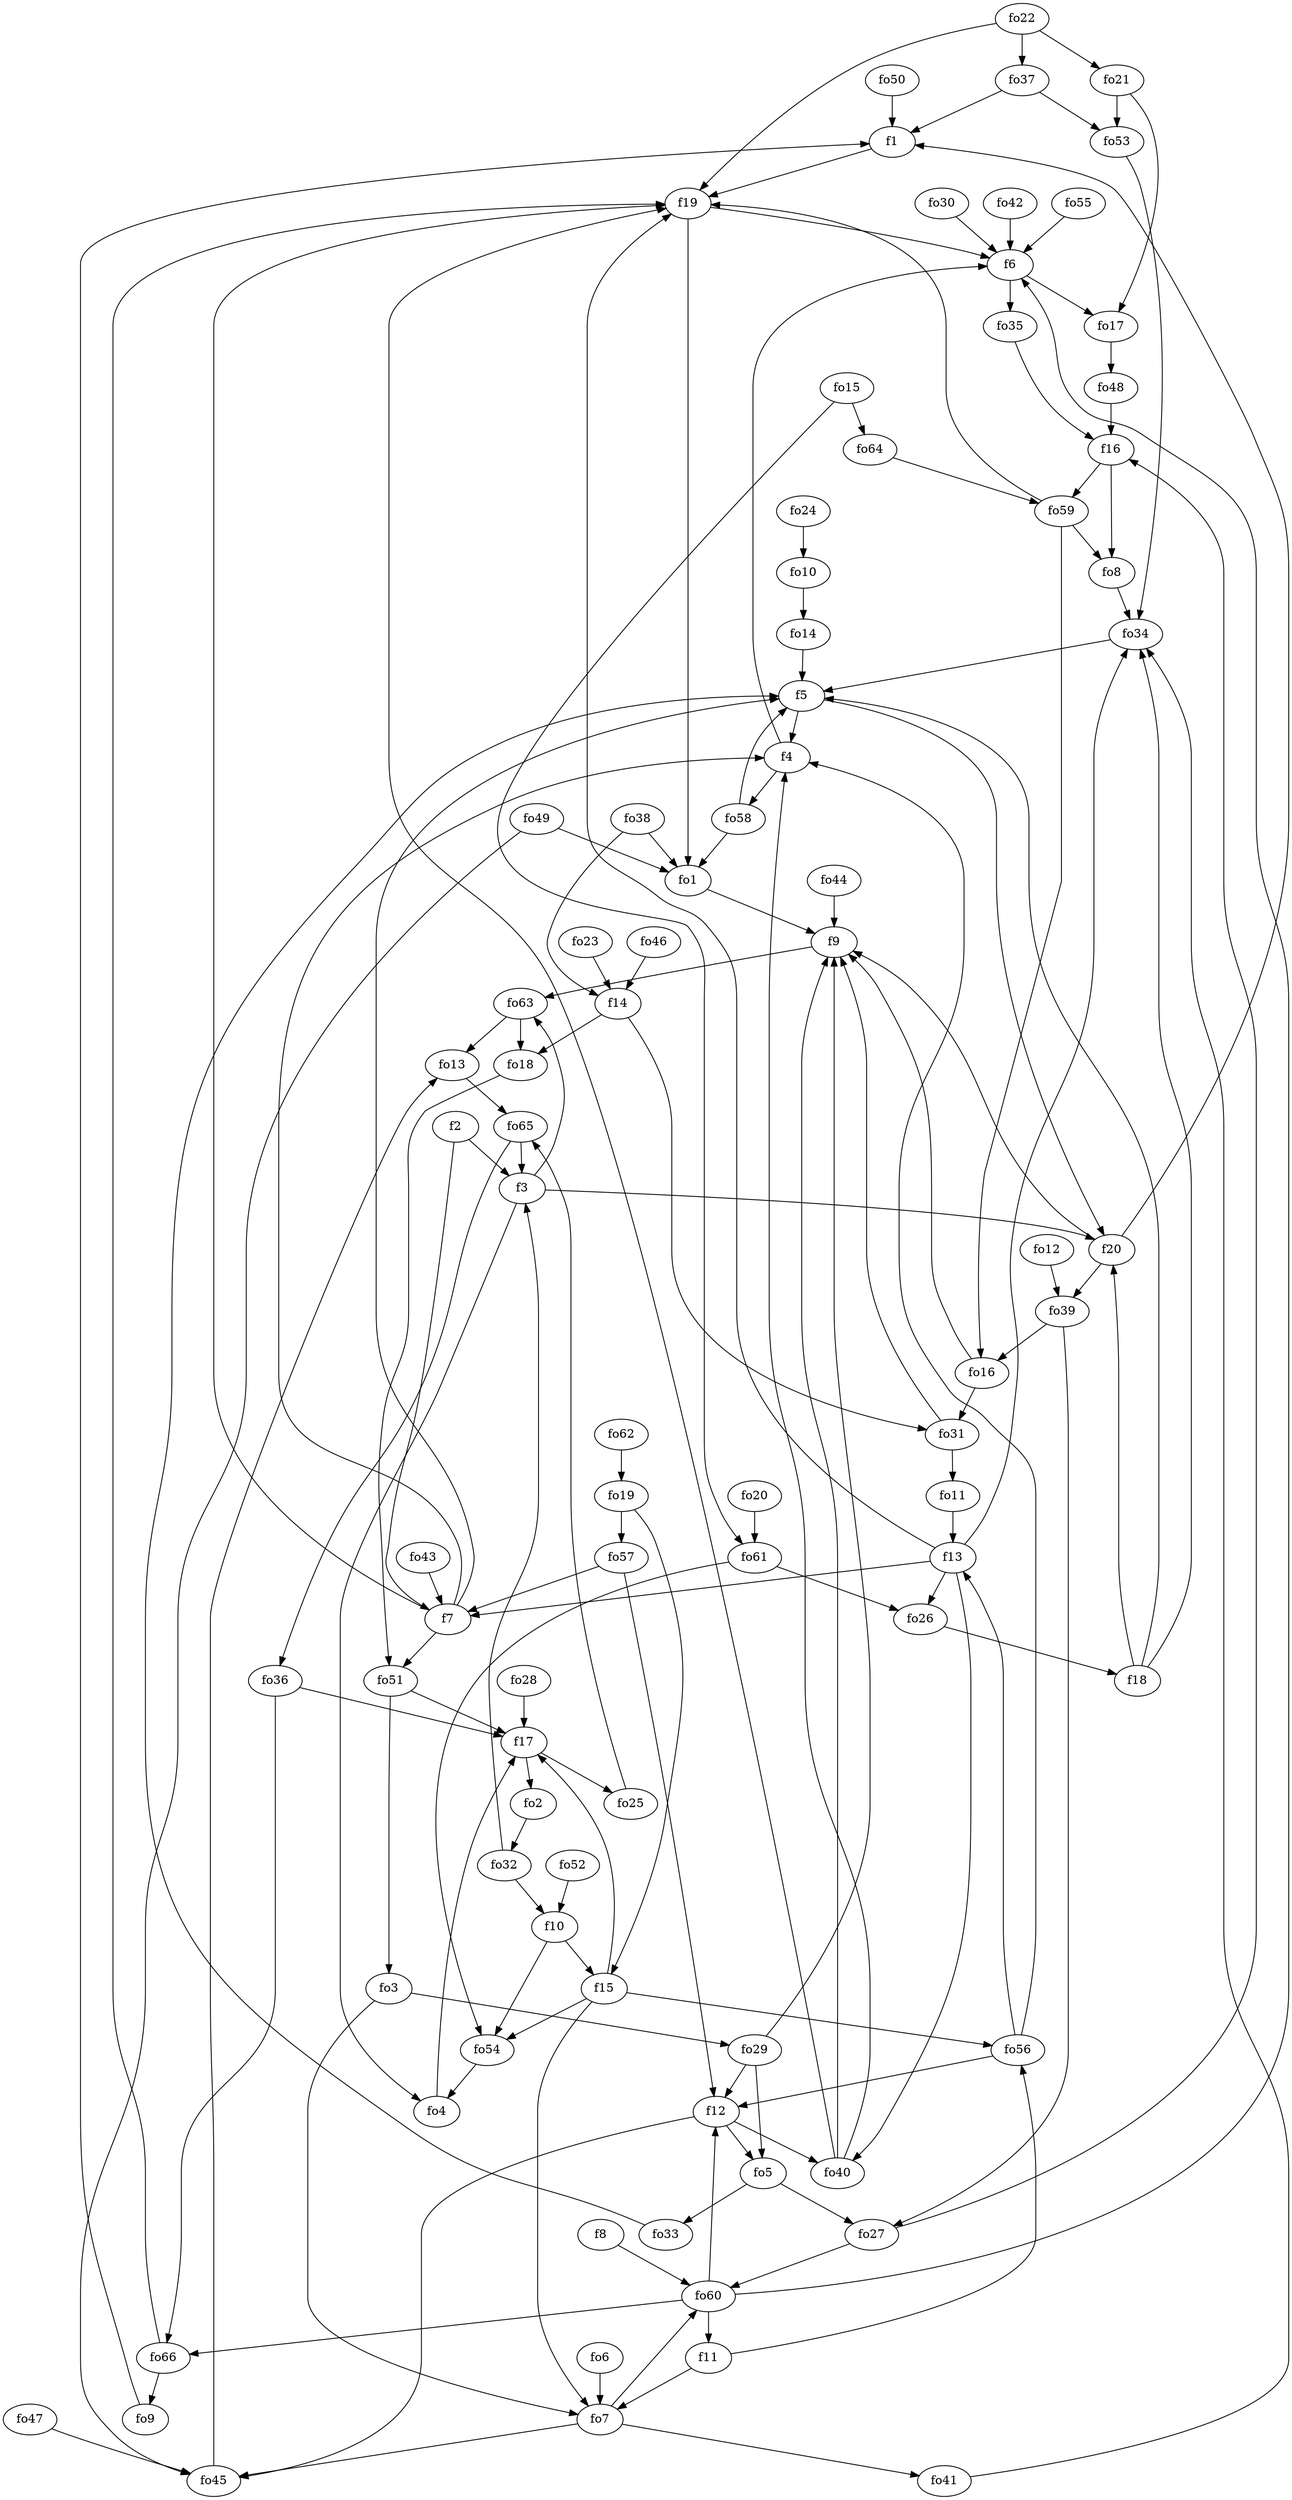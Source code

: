 strict digraph  {
f1;
f2;
f3;
f4;
f5;
f6;
f7;
f8;
f9;
f10;
f11;
f12;
f13;
f14;
f15;
f16;
f17;
f18;
f19;
f20;
fo1;
fo2;
fo3;
fo4;
fo5;
fo6;
fo7;
fo8;
fo9;
fo10;
fo11;
fo12;
fo13;
fo14;
fo15;
fo16;
fo17;
fo18;
fo19;
fo20;
fo21;
fo22;
fo23;
fo24;
fo25;
fo26;
fo27;
fo28;
fo29;
fo30;
fo31;
fo32;
fo33;
fo34;
fo35;
fo36;
fo37;
fo38;
fo39;
fo40;
fo41;
fo42;
fo43;
fo44;
fo45;
fo46;
fo47;
fo48;
fo49;
fo50;
fo51;
fo52;
fo53;
fo54;
fo55;
fo56;
fo57;
fo58;
fo59;
fo60;
fo61;
fo62;
fo63;
fo64;
fo65;
fo66;
f1 -> f19  [weight=2];
f2 -> f7  [weight=2];
f2 -> f3  [weight=2];
f3 -> fo4  [weight=2];
f3 -> fo63  [weight=2];
f3 -> f20  [weight=2];
f4 -> fo58  [weight=2];
f4 -> f6  [weight=2];
f5 -> f4  [weight=2];
f5 -> f20  [weight=2];
f6 -> fo17  [weight=2];
f6 -> fo35  [weight=2];
f7 -> f19  [weight=2];
f7 -> fo51  [weight=2];
f7 -> f5  [weight=2];
f7 -> f4  [weight=2];
f8 -> fo60  [weight=2];
f9 -> fo63  [weight=2];
f10 -> fo54  [weight=2];
f10 -> f15  [weight=2];
f11 -> fo7  [weight=2];
f11 -> fo56  [weight=2];
f12 -> fo5  [weight=2];
f12 -> fo40  [weight=2];
f12 -> fo45  [weight=2];
f13 -> f7  [weight=2];
f13 -> fo26  [weight=2];
f13 -> f19  [weight=2];
f13 -> fo34  [weight=2];
f13 -> fo40  [weight=2];
f14 -> fo18  [weight=2];
f14 -> fo31  [weight=2];
f15 -> fo7  [weight=2];
f15 -> fo54  [weight=2];
f15 -> fo56  [weight=2];
f15 -> f17  [weight=2];
f16 -> fo59  [weight=2];
f16 -> fo8  [weight=2];
f17 -> fo2  [weight=2];
f17 -> fo25  [weight=2];
f18 -> fo34  [weight=2];
f18 -> f20  [weight=2];
f18 -> f5  [weight=2];
f19 -> fo1  [weight=2];
f19 -> f6  [weight=2];
f20 -> f9  [weight=2];
f20 -> f1  [weight=2];
f20 -> fo39  [weight=2];
fo1 -> f9  [weight=2];
fo2 -> fo32  [weight=2];
fo3 -> fo29  [weight=2];
fo3 -> fo7  [weight=2];
fo4 -> f17  [weight=2];
fo5 -> fo33  [weight=2];
fo5 -> fo27  [weight=2];
fo6 -> fo7  [weight=2];
fo7 -> fo45  [weight=2];
fo7 -> fo41  [weight=2];
fo7 -> fo60  [weight=2];
fo8 -> fo34  [weight=2];
fo9 -> f1  [weight=2];
fo10 -> fo14  [weight=2];
fo11 -> f13  [weight=2];
fo12 -> fo39  [weight=2];
fo13 -> fo65  [weight=2];
fo14 -> f5  [weight=2];
fo15 -> fo61  [weight=2];
fo15 -> fo64  [weight=2];
fo16 -> f9  [weight=2];
fo16 -> fo31  [weight=2];
fo17 -> fo48  [weight=2];
fo18 -> fo51  [weight=2];
fo19 -> fo57  [weight=2];
fo19 -> f15  [weight=2];
fo20 -> fo61  [weight=2];
fo21 -> fo53  [weight=2];
fo21 -> fo17  [weight=2];
fo22 -> f19  [weight=2];
fo22 -> fo37  [weight=2];
fo22 -> fo21  [weight=2];
fo23 -> f14  [weight=2];
fo24 -> fo10  [weight=2];
fo25 -> fo65  [weight=2];
fo26 -> f18  [weight=2];
fo27 -> fo60  [weight=2];
fo27 -> f16  [weight=2];
fo28 -> f17  [weight=2];
fo29 -> f12  [weight=2];
fo29 -> fo5  [weight=2];
fo29 -> f9  [weight=2];
fo30 -> f6  [weight=2];
fo31 -> f9  [weight=2];
fo31 -> fo11  [weight=2];
fo32 -> f10  [weight=2];
fo32 -> f3  [weight=2];
fo33 -> f5  [weight=2];
fo34 -> f5  [weight=2];
fo35 -> f16  [weight=2];
fo36 -> fo66  [weight=2];
fo36 -> f17  [weight=2];
fo37 -> f1  [weight=2];
fo37 -> fo53  [weight=2];
fo38 -> f14  [weight=2];
fo38 -> fo1  [weight=2];
fo39 -> fo16  [weight=2];
fo39 -> fo27  [weight=2];
fo40 -> f4  [weight=2];
fo40 -> f9  [weight=2];
fo40 -> f19  [weight=2];
fo41 -> fo34  [weight=2];
fo42 -> f6  [weight=2];
fo43 -> f7  [weight=2];
fo44 -> f9  [weight=2];
fo45 -> fo13  [weight=2];
fo46 -> f14  [weight=2];
fo47 -> fo45  [weight=2];
fo48 -> f16  [weight=2];
fo49 -> fo1  [weight=2];
fo49 -> fo45  [weight=2];
fo50 -> f1  [weight=2];
fo51 -> fo3  [weight=2];
fo51 -> f17  [weight=2];
fo52 -> f10  [weight=2];
fo53 -> fo34  [weight=2];
fo54 -> fo4  [weight=2];
fo55 -> f6  [weight=2];
fo56 -> f12  [weight=2];
fo56 -> f4  [weight=2];
fo56 -> f13  [weight=2];
fo57 -> f7  [weight=2];
fo57 -> f12  [weight=2];
fo58 -> fo1  [weight=2];
fo58 -> f5  [weight=2];
fo59 -> fo8  [weight=2];
fo59 -> fo16  [weight=2];
fo59 -> f19  [weight=2];
fo60 -> f6  [weight=2];
fo60 -> f11  [weight=2];
fo60 -> fo66  [weight=2];
fo60 -> f12  [weight=2];
fo61 -> fo54  [weight=2];
fo61 -> fo26  [weight=2];
fo62 -> fo19  [weight=2];
fo63 -> fo13  [weight=2];
fo63 -> fo18  [weight=2];
fo64 -> fo59  [weight=2];
fo65 -> f3  [weight=2];
fo65 -> fo36  [weight=2];
fo66 -> f19  [weight=2];
fo66 -> fo9  [weight=2];
}
